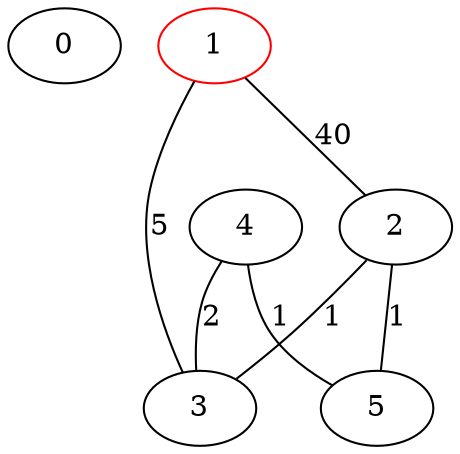 graph Example1 {
    0;
	1 [ color="red" ];
	1 -- 3 [ label="5" ];
	2 -- 3 [ label="1" ];
	4 -- 3 [ label="2" ];
	1 -- 2 [ label="40" ];
	2 -- 5 [ label="1" ];
	4 -- 5 [ label="1" ];
}